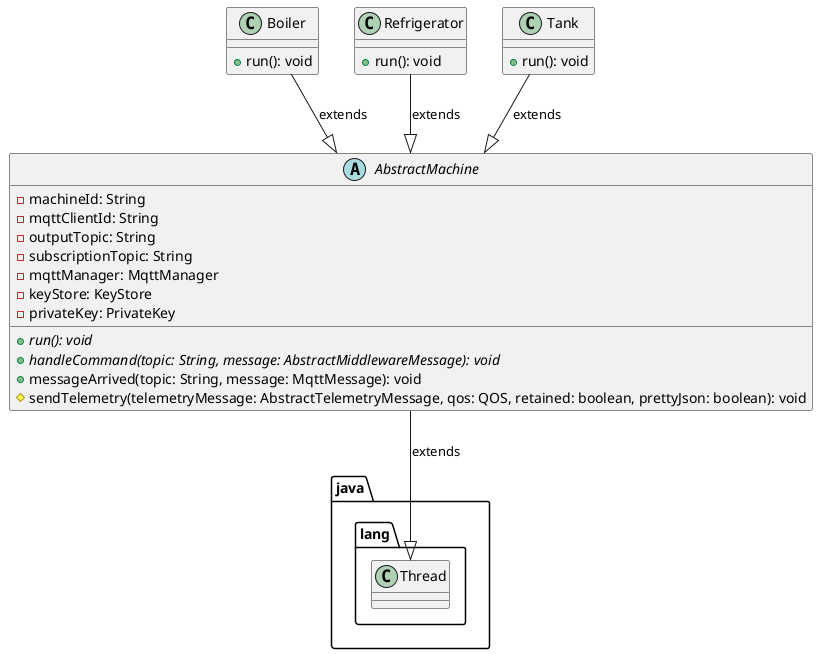 @startuml

abstract class AbstractMachine
{
	-machineId: String
	-mqttClientId: String
	-outputTopic: String
	-subscriptionTopic: String
	-mqttManager: MqttManager
	-keyStore: KeyStore
	-privateKey: PrivateKey

	+{abstract} run(): void
	+{abstract} handleCommand(topic: String, message: AbstractMiddlewareMessage): void
	+messageArrived(topic: String, message: MqttMessage): void
	#sendTelemetry(telemetryMessage: AbstractTelemetryMessage, qos: QOS, retained: boolean, prettyJson: boolean): void
}

class Boiler
{
	+run(): void
}
class Refrigerator
{
	+run(): void
}
class Tank
{
	+run(): void
}

AbstractMachine --|> java.lang.Thread : extends
Boiler --|> AbstractMachine : extends
Refrigerator --|> AbstractMachine : extends
Tank --|> AbstractMachine : extends

@enduml